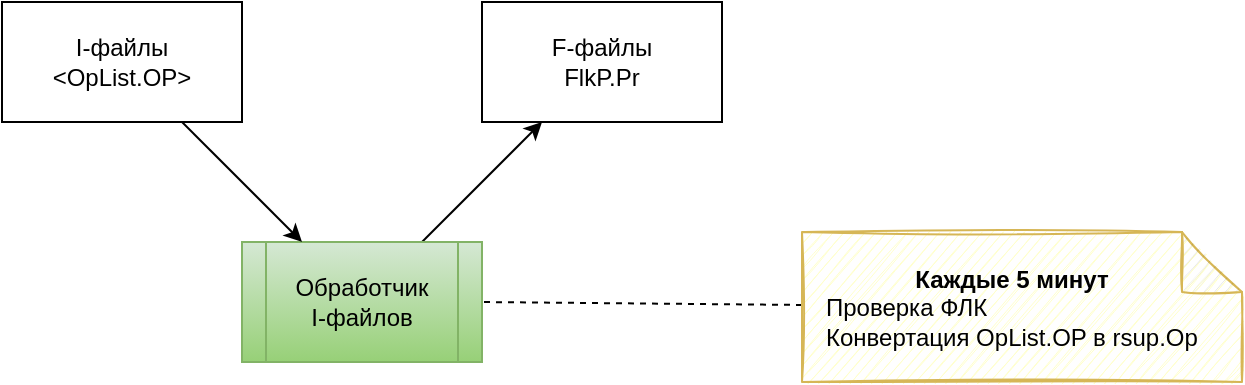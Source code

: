 <mxfile version="13.8.5" type="github"><diagram id="Ip4HYm9u0Syq62Oy8DGB" name="Page-1"><mxGraphModel dx="1071" dy="591" grid="1" gridSize="10" guides="1" tooltips="1" connect="1" arrows="1" fold="1" page="1" pageScale="1" pageWidth="1169" pageHeight="827" math="0" shadow="0"><root><mxCell id="0"/><mxCell id="1" parent="0"/><mxCell id="BYnugL7MRaFbII8O_Nb6-10" style="edgeStyle=none;rounded=0;orthogonalLoop=1;jettySize=auto;html=1;exitX=0.75;exitY=0;exitDx=0;exitDy=0;entryX=0.25;entryY=1;entryDx=0;entryDy=0;startArrow=none;startFill=0;endArrow=classic;endFill=1;" edge="1" parent="1" source="BYnugL7MRaFbII8O_Nb6-2" target="BYnugL7MRaFbII8O_Nb6-9"><mxGeometry relative="1" as="geometry"/></mxCell><mxCell id="BYnugL7MRaFbII8O_Nb6-2" value="Обработчик&lt;br&gt;I-файлов" style="shape=process;whiteSpace=wrap;html=1;backgroundOutline=1;fillColor=#d5e8d4;gradientColor=#97d077;strokeColor=#82b366;" vertex="1" parent="1"><mxGeometry x="320" y="170" width="120" height="60" as="geometry"/></mxCell><mxCell id="BYnugL7MRaFbII8O_Nb6-6" style="orthogonalLoop=1;jettySize=auto;html=1;entryX=1;entryY=0.5;entryDx=0;entryDy=0;rounded=0;endArrow=none;endFill=0;dashed=1;" edge="1" parent="1" source="BYnugL7MRaFbII8O_Nb6-5" target="BYnugL7MRaFbII8O_Nb6-2"><mxGeometry relative="1" as="geometry"/></mxCell><mxCell id="BYnugL7MRaFbII8O_Nb6-5" value="&lt;div style=&quot;text-align: center&quot;&gt;&lt;b&gt;Каждые 5 минут&lt;/b&gt;&lt;/div&gt;Проверка ФЛК&lt;br&gt;Конвертация OpList.OP в rsup.Op" style="shape=note;whiteSpace=wrap;html=1;backgroundOutline=1;darkOpacity=0.05;strokeColor=#d6b656;fillColor=#FFFFCC;align=left;shadow=0;sketch=1;spacingLeft=10;spacingRight=10;" vertex="1" parent="1"><mxGeometry x="600" y="165" width="220" height="75" as="geometry"/></mxCell><mxCell id="BYnugL7MRaFbII8O_Nb6-8" style="edgeStyle=none;rounded=0;orthogonalLoop=1;jettySize=auto;html=1;exitX=0.75;exitY=1;exitDx=0;exitDy=0;entryX=0.25;entryY=0;entryDx=0;entryDy=0;endArrow=classic;endFill=1;startArrow=none;startFill=0;" edge="1" parent="1" source="BYnugL7MRaFbII8O_Nb6-7" target="BYnugL7MRaFbII8O_Nb6-2"><mxGeometry relative="1" as="geometry"/></mxCell><mxCell id="BYnugL7MRaFbII8O_Nb6-7" value="&lt;span&gt;I-файлы&lt;/span&gt;&lt;br&gt;&lt;span&gt;&amp;lt;OpList.OP&amp;gt;&lt;/span&gt;" style="rounded=0;whiteSpace=wrap;html=1;" vertex="1" parent="1"><mxGeometry x="200" y="50" width="120" height="60" as="geometry"/></mxCell><mxCell id="BYnugL7MRaFbII8O_Nb6-9" value="&lt;span&gt;F-файлы&lt;/span&gt;&lt;br&gt;&lt;span&gt;FlkP.Pr&lt;/span&gt;" style="rounded=0;whiteSpace=wrap;html=1;" vertex="1" parent="1"><mxGeometry x="440" y="50" width="120" height="60" as="geometry"/></mxCell></root></mxGraphModel></diagram></mxfile>